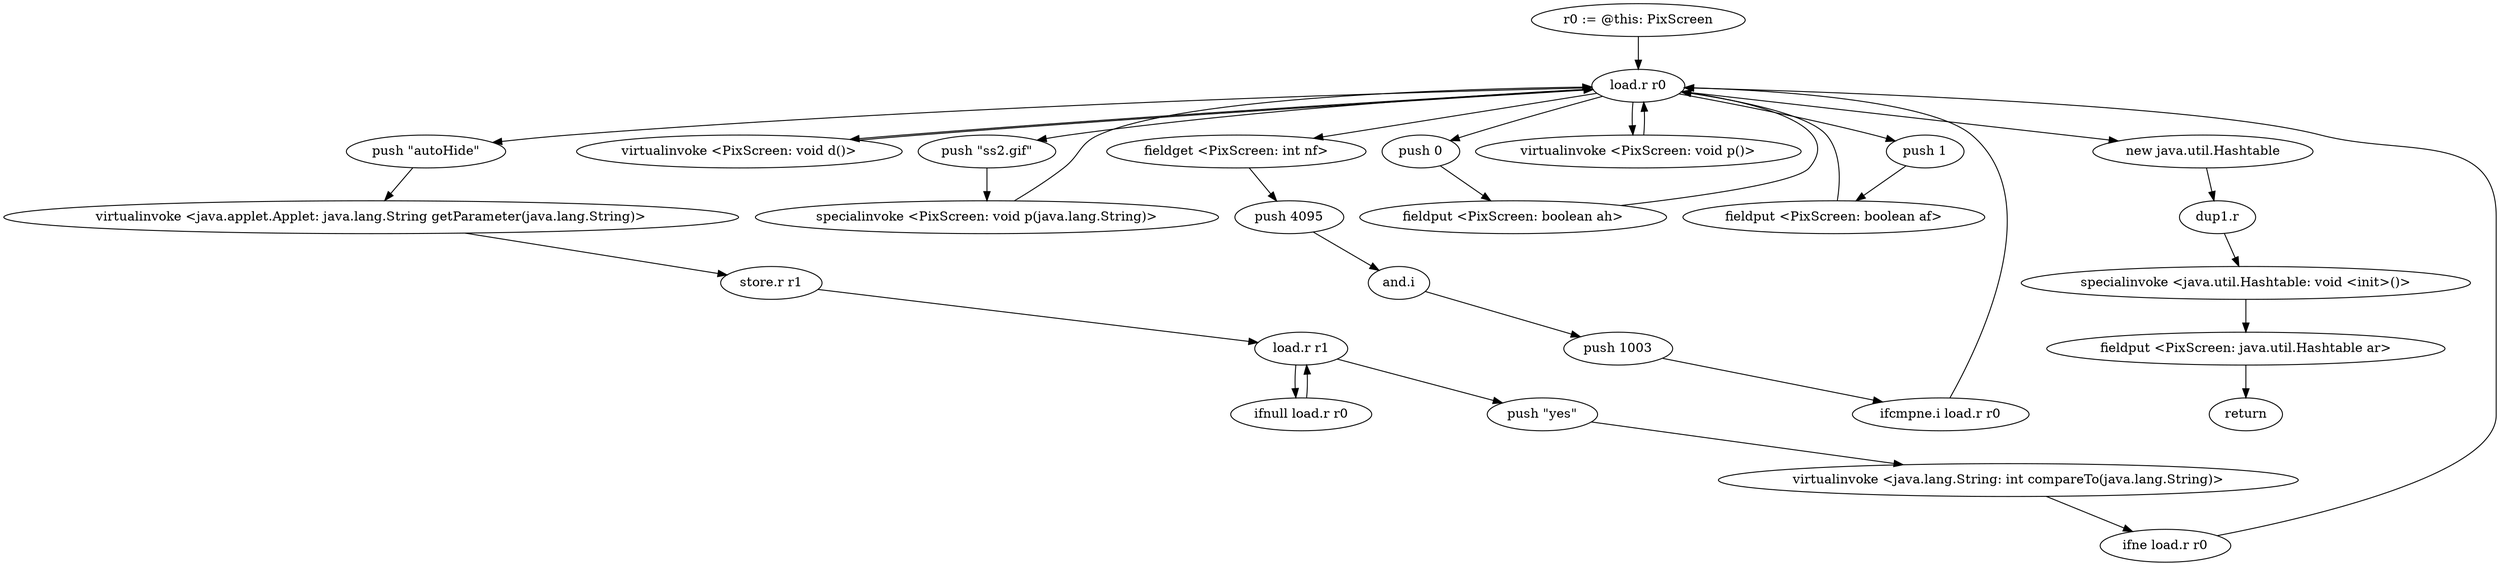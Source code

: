 digraph "" {
    "r0 := @this: PixScreen"
    "load.r r0"
    "r0 := @this: PixScreen"->"load.r r0";
    "push \"ss2.gif\""
    "load.r r0"->"push \"ss2.gif\"";
    "specialinvoke <PixScreen: void p(java.lang.String)>"
    "push \"ss2.gif\""->"specialinvoke <PixScreen: void p(java.lang.String)>";
    "specialinvoke <PixScreen: void p(java.lang.String)>"->"load.r r0";
    "virtualinvoke <PixScreen: void d()>"
    "load.r r0"->"virtualinvoke <PixScreen: void d()>";
    "virtualinvoke <PixScreen: void d()>"->"load.r r0";
    "fieldget <PixScreen: int nf>"
    "load.r r0"->"fieldget <PixScreen: int nf>";
    "push 4095"
    "fieldget <PixScreen: int nf>"->"push 4095";
    "and.i"
    "push 4095"->"and.i";
    "push 1003"
    "and.i"->"push 1003";
    "ifcmpne.i load.r r0"
    "push 1003"->"ifcmpne.i load.r r0";
    "ifcmpne.i load.r r0"->"load.r r0";
    "push 0"
    "load.r r0"->"push 0";
    "fieldput <PixScreen: boolean ah>"
    "push 0"->"fieldput <PixScreen: boolean ah>";
    "fieldput <PixScreen: boolean ah>"->"load.r r0";
    "push \"autoHide\""
    "load.r r0"->"push \"autoHide\"";
    "virtualinvoke <java.applet.Applet: java.lang.String getParameter(java.lang.String)>"
    "push \"autoHide\""->"virtualinvoke <java.applet.Applet: java.lang.String getParameter(java.lang.String)>";
    "store.r r1"
    "virtualinvoke <java.applet.Applet: java.lang.String getParameter(java.lang.String)>"->"store.r r1";
    "load.r r1"
    "store.r r1"->"load.r r1";
    "ifnull load.r r0"
    "load.r r1"->"ifnull load.r r0";
    "ifnull load.r r0"->"load.r r1";
    "push \"yes\""
    "load.r r1"->"push \"yes\"";
    "virtualinvoke <java.lang.String: int compareTo(java.lang.String)>"
    "push \"yes\""->"virtualinvoke <java.lang.String: int compareTo(java.lang.String)>";
    "ifne load.r r0"
    "virtualinvoke <java.lang.String: int compareTo(java.lang.String)>"->"ifne load.r r0";
    "ifne load.r r0"->"load.r r0";
    "push 1"
    "load.r r0"->"push 1";
    "fieldput <PixScreen: boolean af>"
    "push 1"->"fieldput <PixScreen: boolean af>";
    "fieldput <PixScreen: boolean af>"->"load.r r0";
    "virtualinvoke <PixScreen: void p()>"
    "load.r r0"->"virtualinvoke <PixScreen: void p()>";
    "virtualinvoke <PixScreen: void p()>"->"load.r r0";
    "new java.util.Hashtable"
    "load.r r0"->"new java.util.Hashtable";
    "dup1.r"
    "new java.util.Hashtable"->"dup1.r";
    "specialinvoke <java.util.Hashtable: void <init>()>"
    "dup1.r"->"specialinvoke <java.util.Hashtable: void <init>()>";
    "fieldput <PixScreen: java.util.Hashtable ar>"
    "specialinvoke <java.util.Hashtable: void <init>()>"->"fieldput <PixScreen: java.util.Hashtable ar>";
    "return"
    "fieldput <PixScreen: java.util.Hashtable ar>"->"return";
}
